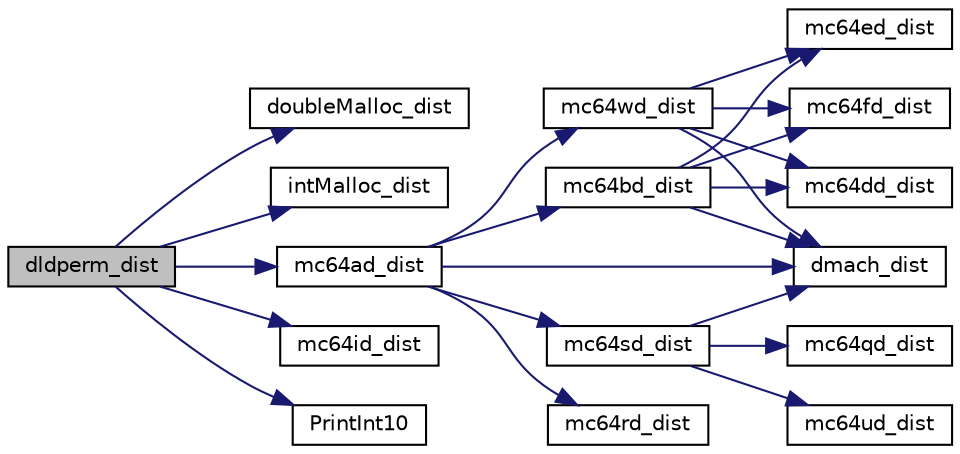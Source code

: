 digraph "dldperm_dist"
{
 // LATEX_PDF_SIZE
  edge [fontname="Helvetica",fontsize="10",labelfontname="Helvetica",labelfontsize="10"];
  node [fontname="Helvetica",fontsize="10",shape=record];
  rankdir="LR";
  Node1 [label="dldperm_dist",height=0.2,width=0.4,color="black", fillcolor="grey75", style="filled", fontcolor="black",tooltip=" "];
  Node1 -> Node2 [color="midnightblue",fontsize="10",style="solid",fontname="Helvetica"];
  Node2 [label="doubleMalloc_dist",height=0.2,width=0.4,color="black", fillcolor="white", style="filled",URL="$dmemory__dist_8c.html#a52dc9c97e580c07ec4af763f1755a2ba",tooltip=" "];
  Node1 -> Node3 [color="midnightblue",fontsize="10",style="solid",fontname="Helvetica"];
  Node3 [label="intMalloc_dist",height=0.2,width=0.4,color="black", fillcolor="white", style="filled",URL="$memory_8c.html#a2c2df35072e313373438cccdb98b885c",tooltip=" "];
  Node1 -> Node4 [color="midnightblue",fontsize="10",style="solid",fontname="Helvetica"];
  Node4 [label="mc64ad_dist",height=0.2,width=0.4,color="black", fillcolor="white", style="filled",URL="$dldperm__dist_8c.html#ae99ac943ba08efafa52cdadc6faa814e",tooltip=" "];
  Node4 -> Node5 [color="midnightblue",fontsize="10",style="solid",fontname="Helvetica"];
  Node5 [label="dmach_dist",height=0.2,width=0.4,color="black", fillcolor="white", style="filled",URL="$dmach__dist_8c.html#a9f1d303ee9a82228d1979f3618c27e85",tooltip=" "];
  Node4 -> Node6 [color="midnightblue",fontsize="10",style="solid",fontname="Helvetica"];
  Node6 [label="mc64bd_dist",height=0.2,width=0.4,color="black", fillcolor="white", style="filled",URL="$mc64ad__dist_8c.html#adc1ee6118b3948963bd2564b49ee83d4",tooltip=" "];
  Node6 -> Node5 [color="midnightblue",fontsize="10",style="solid",fontname="Helvetica"];
  Node6 -> Node7 [color="midnightblue",fontsize="10",style="solid",fontname="Helvetica"];
  Node7 [label="mc64dd_dist",height=0.2,width=0.4,color="black", fillcolor="white", style="filled",URL="$mc64ad__dist_8c.html#a4151157422f25720fab7e0471b8220a4",tooltip=" "];
  Node6 -> Node8 [color="midnightblue",fontsize="10",style="solid",fontname="Helvetica"];
  Node8 [label="mc64ed_dist",height=0.2,width=0.4,color="black", fillcolor="white", style="filled",URL="$mc64ad__dist_8c.html#a15d43baaed647a9a3f378ea355fd3b67",tooltip=" "];
  Node6 -> Node9 [color="midnightblue",fontsize="10",style="solid",fontname="Helvetica"];
  Node9 [label="mc64fd_dist",height=0.2,width=0.4,color="black", fillcolor="white", style="filled",URL="$mc64ad__dist_8c.html#a60df2206c104dd448b3485b6318c32dc",tooltip=" "];
  Node4 -> Node10 [color="midnightblue",fontsize="10",style="solid",fontname="Helvetica"];
  Node10 [label="mc64rd_dist",height=0.2,width=0.4,color="black", fillcolor="white", style="filled",URL="$mc64ad__dist_8c.html#ac576b8404fac5c07cf71a4699a8469ae",tooltip=" "];
  Node4 -> Node11 [color="midnightblue",fontsize="10",style="solid",fontname="Helvetica"];
  Node11 [label="mc64sd_dist",height=0.2,width=0.4,color="black", fillcolor="white", style="filled",URL="$mc64ad__dist_8c.html#a63613e1071243441633cce1b182a7b23",tooltip=" "];
  Node11 -> Node5 [color="midnightblue",fontsize="10",style="solid",fontname="Helvetica"];
  Node11 -> Node12 [color="midnightblue",fontsize="10",style="solid",fontname="Helvetica"];
  Node12 [label="mc64qd_dist",height=0.2,width=0.4,color="black", fillcolor="white", style="filled",URL="$mc64ad__dist_8c.html#a14be6edb29e1e3bd058364d251417cb7",tooltip=" "];
  Node11 -> Node13 [color="midnightblue",fontsize="10",style="solid",fontname="Helvetica"];
  Node13 [label="mc64ud_dist",height=0.2,width=0.4,color="black", fillcolor="white", style="filled",URL="$mc64ad__dist_8c.html#a23d38dfeffa17a31523c5e27734b9299",tooltip=" "];
  Node4 -> Node14 [color="midnightblue",fontsize="10",style="solid",fontname="Helvetica"];
  Node14 [label="mc64wd_dist",height=0.2,width=0.4,color="black", fillcolor="white", style="filled",URL="$mc64ad__dist_8c.html#a359a47887ac2d16ab101c006666a55c0",tooltip=" "];
  Node14 -> Node5 [color="midnightblue",fontsize="10",style="solid",fontname="Helvetica"];
  Node14 -> Node7 [color="midnightblue",fontsize="10",style="solid",fontname="Helvetica"];
  Node14 -> Node8 [color="midnightblue",fontsize="10",style="solid",fontname="Helvetica"];
  Node14 -> Node9 [color="midnightblue",fontsize="10",style="solid",fontname="Helvetica"];
  Node1 -> Node15 [color="midnightblue",fontsize="10",style="solid",fontname="Helvetica"];
  Node15 [label="mc64id_dist",height=0.2,width=0.4,color="black", fillcolor="white", style="filled",URL="$mc64ad__dist_8c.html#af3174d162c222096489c14674112180f",tooltip=" "];
  Node1 -> Node16 [color="midnightblue",fontsize="10",style="solid",fontname="Helvetica"];
  Node16 [label="PrintInt10",height=0.2,width=0.4,color="black", fillcolor="white", style="filled",URL="$superlu__defs_8h.html#ab03f0fccabf0c7a84b0e2c99c2988809",tooltip=" "];
}

